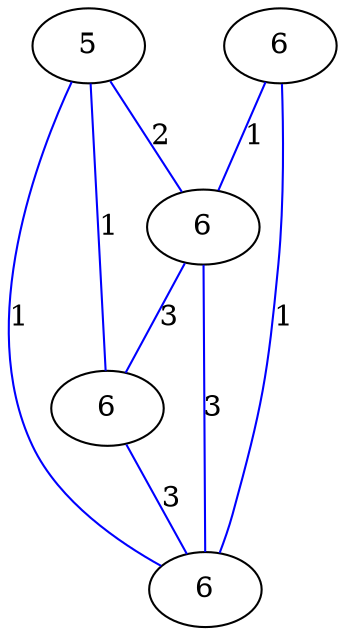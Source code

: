 graph G {
	0 [label="5"];
	1 [label="6"];
	2 [label="6"];
	3 [label="6"];
	4 [label="6"];
	0 -- 2 [label="2", color=blue];
	0 -- 3 [label="1", color=blue];
	0 -- 4 [label="1", color=blue];
	1 -- 2 [label="1", color=blue];
	1 -- 4 [label="1", color=blue];
	2 -- 3 [label="3", color=blue];
	2 -- 4 [label="3", color=blue];
	3 -- 4 [label="3", color=blue];
}